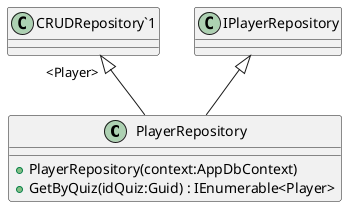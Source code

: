 @startuml
class PlayerRepository {
    + PlayerRepository(context:AppDbContext)
    + GetByQuiz(idQuiz:Guid) : IEnumerable<Player>
}
"CRUDRepository`1" "<Player>" <|-- PlayerRepository
IPlayerRepository <|-- PlayerRepository
@enduml
